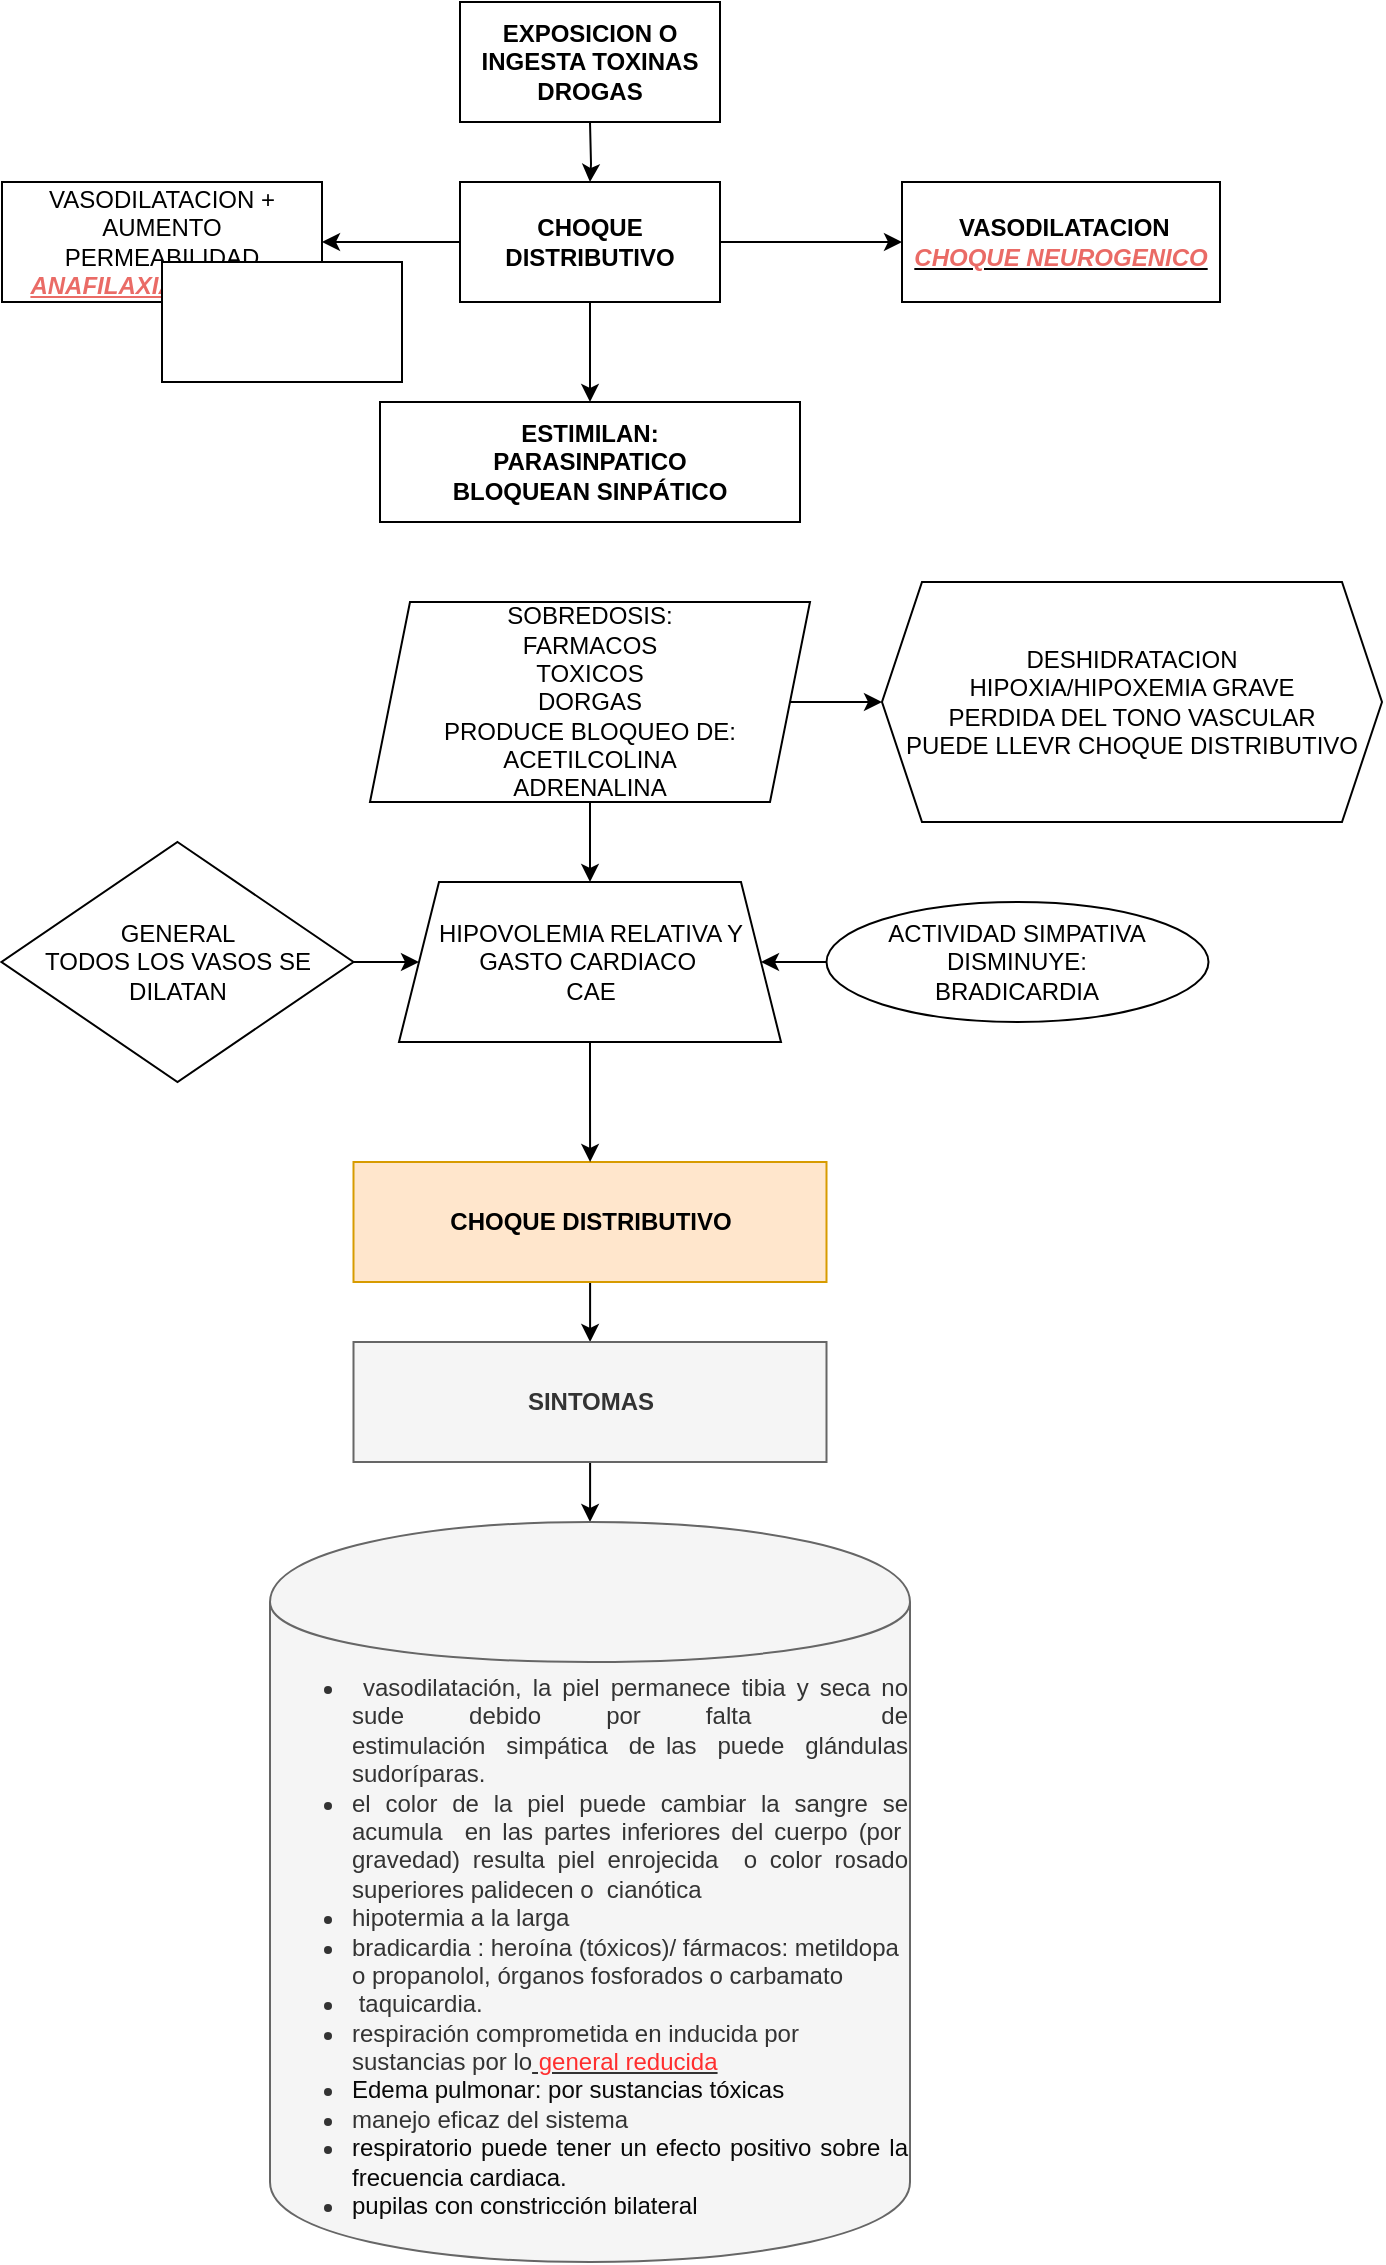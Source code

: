 <mxfile version="14.9.3" type="github">
  <diagram id="8tbKy97IGsQ9ciRFXvJA" name="Page-1">
    <mxGraphModel dx="868" dy="537" grid="1" gridSize="10" guides="1" tooltips="1" connect="1" arrows="1" fold="1" page="1" pageScale="1" pageWidth="827" pageHeight="1169" math="0" shadow="0">
      <root>
        <mxCell id="0" />
        <mxCell id="1" parent="0" />
        <mxCell id="9jP5uwK8EiIwHMqEGJkS-6" value="" style="edgeStyle=orthogonalEdgeStyle;rounded=0;orthogonalLoop=1;jettySize=auto;html=1;" parent="1" source="9jP5uwK8EiIwHMqEGJkS-3" target="9jP5uwK8EiIwHMqEGJkS-5" edge="1">
          <mxGeometry relative="1" as="geometry" />
        </mxCell>
        <mxCell id="9jP5uwK8EiIwHMqEGJkS-8" value="" style="edgeStyle=orthogonalEdgeStyle;rounded=0;orthogonalLoop=1;jettySize=auto;html=1;" parent="1" source="9jP5uwK8EiIwHMqEGJkS-3" target="9jP5uwK8EiIwHMqEGJkS-7" edge="1">
          <mxGeometry relative="1" as="geometry" />
        </mxCell>
        <mxCell id="9jP5uwK8EiIwHMqEGJkS-16" value="" style="edgeStyle=orthogonalEdgeStyle;rounded=0;orthogonalLoop=1;jettySize=auto;html=1;" parent="1" source="9jP5uwK8EiIwHMqEGJkS-3" target="9jP5uwK8EiIwHMqEGJkS-15" edge="1">
          <mxGeometry relative="1" as="geometry" />
        </mxCell>
        <mxCell id="9jP5uwK8EiIwHMqEGJkS-3" value="&lt;b&gt;CHOQUE DISTRIBUTIVO&lt;/b&gt;" style="whiteSpace=wrap;html=1;" parent="1" vertex="1">
          <mxGeometry x="349" y="90" width="130" height="60" as="geometry" />
        </mxCell>
        <mxCell id="9jP5uwK8EiIwHMqEGJkS-5" value="&lt;b&gt;&amp;nbsp;VASODILATACION&lt;br&gt;&lt;i&gt;&lt;u&gt;&lt;font color=&quot;#ea6b66&quot;&gt;CHOQUE NEUROGENICO&lt;/font&gt;&lt;/u&gt;&lt;/i&gt;&lt;br&gt;&lt;/b&gt;" style="whiteSpace=wrap;html=1;" parent="1" vertex="1">
          <mxGeometry x="570" y="90" width="159" height="60" as="geometry" />
        </mxCell>
        <mxCell id="9jP5uwK8EiIwHMqEGJkS-7" value="VASODILATACION + AUMENTO PERMEABILIDAD&lt;br&gt;&lt;i&gt;&lt;font color=&quot;#ea6b66&quot;&gt;&lt;b&gt;&lt;u&gt;ANAFILAXIA O SEPSIS&lt;/u&gt;&lt;/b&gt;&lt;/font&gt;&lt;/i&gt;" style="whiteSpace=wrap;html=1;" parent="1" vertex="1">
          <mxGeometry x="120" y="90" width="160" height="60" as="geometry" />
        </mxCell>
        <mxCell id="9jP5uwK8EiIwHMqEGJkS-14" value="" style="edgeStyle=orthogonalEdgeStyle;rounded=0;orthogonalLoop=1;jettySize=auto;html=1;" parent="1" target="9jP5uwK8EiIwHMqEGJkS-3" edge="1">
          <mxGeometry relative="1" as="geometry">
            <mxPoint x="414" y="60" as="sourcePoint" />
          </mxGeometry>
        </mxCell>
        <mxCell id="9jP5uwK8EiIwHMqEGJkS-12" value="&lt;b&gt;EXPOSICION O INGESTA TOXINAS DROGAS&lt;/b&gt;" style="whiteSpace=wrap;html=1;" parent="1" vertex="1">
          <mxGeometry x="349" width="130" height="60" as="geometry" />
        </mxCell>
        <mxCell id="9jP5uwK8EiIwHMqEGJkS-15" value="&lt;b&gt;ESTIMILAN:&lt;br&gt;PARASINPATICO&lt;br&gt;BLOQUEAN SINPÁTICO&lt;br&gt;&lt;/b&gt;" style="whiteSpace=wrap;html=1;" parent="1" vertex="1">
          <mxGeometry x="309" y="200" width="210" height="60" as="geometry" />
        </mxCell>
        <mxCell id="9jP5uwK8EiIwHMqEGJkS-43" value="" style="edgeStyle=orthogonalEdgeStyle;rounded=0;orthogonalLoop=1;jettySize=auto;html=1;" parent="1" source="9jP5uwK8EiIwHMqEGJkS-18" target="9jP5uwK8EiIwHMqEGJkS-42" edge="1">
          <mxGeometry relative="1" as="geometry" />
        </mxCell>
        <mxCell id="9jP5uwK8EiIwHMqEGJkS-18" value="&lt;b&gt;CHOQUE DISTRIBUTIVO&lt;/b&gt;" style="whiteSpace=wrap;html=1;fillColor=#ffe6cc;strokeColor=#d79b00;" parent="1" vertex="1">
          <mxGeometry x="295.75" y="580" width="236.5" height="60" as="geometry" />
        </mxCell>
        <mxCell id="9jP5uwK8EiIwHMqEGJkS-35" value="" style="edgeStyle=orthogonalEdgeStyle;rounded=0;orthogonalLoop=1;jettySize=auto;html=1;" parent="1" source="9jP5uwK8EiIwHMqEGJkS-19" target="9jP5uwK8EiIwHMqEGJkS-23" edge="1">
          <mxGeometry relative="1" as="geometry" />
        </mxCell>
        <mxCell id="9jP5uwK8EiIwHMqEGJkS-19" value="GENERAL&lt;br&gt;TODOS LOS VASOS SE DILATAN" style="rhombus;whiteSpace=wrap;html=1;" parent="1" vertex="1">
          <mxGeometry x="119.75" y="420" width="176" height="120" as="geometry" />
        </mxCell>
        <mxCell id="9jP5uwK8EiIwHMqEGJkS-36" value="" style="edgeStyle=orthogonalEdgeStyle;rounded=0;orthogonalLoop=1;jettySize=auto;html=1;" parent="1" source="9jP5uwK8EiIwHMqEGJkS-23" target="9jP5uwK8EiIwHMqEGJkS-18" edge="1">
          <mxGeometry relative="1" as="geometry" />
        </mxCell>
        <mxCell id="9jP5uwK8EiIwHMqEGJkS-23" value="HIPOVOLEMIA RELATIVA Y &lt;br&gt;GASTO CARDIACO&amp;nbsp;&lt;br&gt;CAE" style="shape=trapezoid;perimeter=trapezoidPerimeter;whiteSpace=wrap;html=1;fixedSize=1;" parent="1" vertex="1">
          <mxGeometry x="318.5" y="440" width="191" height="80" as="geometry" />
        </mxCell>
        <mxCell id="9jP5uwK8EiIwHMqEGJkS-34" value="" style="edgeStyle=orthogonalEdgeStyle;rounded=0;orthogonalLoop=1;jettySize=auto;html=1;" parent="1" source="9jP5uwK8EiIwHMqEGJkS-26" target="9jP5uwK8EiIwHMqEGJkS-23" edge="1">
          <mxGeometry relative="1" as="geometry" />
        </mxCell>
        <mxCell id="9jP5uwK8EiIwHMqEGJkS-26" value="ACTIVIDAD SIMPATIVA DISMINUYE:&lt;br&gt;BRADICARDIA" style="ellipse;whiteSpace=wrap;html=1;" parent="1" vertex="1">
          <mxGeometry x="532.25" y="450" width="191" height="60" as="geometry" />
        </mxCell>
        <mxCell id="9jP5uwK8EiIwHMqEGJkS-39" value="" style="edgeStyle=orthogonalEdgeStyle;rounded=0;orthogonalLoop=1;jettySize=auto;html=1;" parent="1" source="9jP5uwK8EiIwHMqEGJkS-38" target="9jP5uwK8EiIwHMqEGJkS-23" edge="1">
          <mxGeometry relative="1" as="geometry" />
        </mxCell>
        <mxCell id="9jP5uwK8EiIwHMqEGJkS-41" value="" style="edgeStyle=orthogonalEdgeStyle;rounded=0;orthogonalLoop=1;jettySize=auto;html=1;" parent="1" source="9jP5uwK8EiIwHMqEGJkS-38" target="9jP5uwK8EiIwHMqEGJkS-40" edge="1">
          <mxGeometry relative="1" as="geometry" />
        </mxCell>
        <mxCell id="9jP5uwK8EiIwHMqEGJkS-38" value="SOBREDOSIS:&lt;br&gt;FARMACOS&lt;br&gt;TOXICOS&lt;br&gt;DORGAS&lt;br&gt;PRODUCE BLOQUEO DE:&lt;br&gt;ACETILCOLINA&lt;br&gt;ADRENALINA" style="shape=parallelogram;perimeter=parallelogramPerimeter;whiteSpace=wrap;html=1;fixedSize=1;" parent="1" vertex="1">
          <mxGeometry x="304" y="300" width="220" height="100" as="geometry" />
        </mxCell>
        <mxCell id="9jP5uwK8EiIwHMqEGJkS-40" value="DESHIDRATACION&lt;br&gt;HIPOXIA/HIPOXEMIA GRAVE&lt;br&gt;PERDIDA DEL TONO VASCULAR&lt;br&gt;PUEDE LLEVR CHOQUE DISTRIBUTIVO" style="shape=hexagon;perimeter=hexagonPerimeter2;whiteSpace=wrap;html=1;fixedSize=1;" parent="1" vertex="1">
          <mxGeometry x="560" y="290" width="250" height="120" as="geometry" />
        </mxCell>
        <mxCell id="9jP5uwK8EiIwHMqEGJkS-45" value="" style="edgeStyle=orthogonalEdgeStyle;rounded=0;orthogonalLoop=1;jettySize=auto;html=1;" parent="1" source="9jP5uwK8EiIwHMqEGJkS-42" target="9jP5uwK8EiIwHMqEGJkS-44" edge="1">
          <mxGeometry relative="1" as="geometry" />
        </mxCell>
        <mxCell id="9jP5uwK8EiIwHMqEGJkS-42" value="&lt;b&gt;SINTOMAS&lt;/b&gt;" style="whiteSpace=wrap;html=1;fillColor=#f5f5f5;strokeColor=#666666;fontColor=#333333;" parent="1" vertex="1">
          <mxGeometry x="295.75" y="670" width="236.5" height="60" as="geometry" />
        </mxCell>
        <mxCell id="9jP5uwK8EiIwHMqEGJkS-44" value="&lt;div&gt;&lt;br&gt;&lt;/div&gt;&lt;ul&gt;&lt;li style=&quot;text-align: justify&quot;&gt;&amp;nbsp;vasodilatación, la piel permanece tibia y seca no sude&amp;nbsp;debido por falta&amp;nbsp;&amp;nbsp;de estimulación&amp;nbsp;&amp;nbsp;simpática&amp;nbsp;&amp;nbsp;de las&amp;nbsp;&amp;nbsp;puede&amp;nbsp;&amp;nbsp;glándulas sudoríparas.&lt;/li&gt;&lt;li style=&quot;text-align: justify&quot;&gt;&lt;span style=&quot;text-align: left&quot;&gt;el color de la piel puede cambiar la sangre se acumula&amp;nbsp;&amp;nbsp;en las partes inferiores del cuerpo (por&amp;nbsp; gravedad) resulta piel enrojecida&amp;nbsp;&amp;nbsp;o color rosado superiores palidecen o&amp;nbsp; cianótica&lt;/span&gt;&lt;/li&gt;&lt;li style=&quot;text-align: left&quot;&gt;hipotermia a la larga&lt;/li&gt;&lt;li style=&quot;text-align: left&quot;&gt;bradicardia : heroína (tóxicos)/ fármacos: metildopa o propanolol, órganos fosforados o carbamato&lt;/li&gt;&lt;li style=&quot;text-align: left&quot;&gt;&amp;nbsp;taquicardia.&lt;/li&gt;&lt;li style=&quot;text-align: left&quot;&gt;respiración comprometida en inducida por sustancias por lo&lt;u&gt;&lt;font color=&quot;#ff2e2e&quot;&gt; general reducida&lt;/font&gt;&lt;/u&gt;&lt;/li&gt;&lt;li style=&quot;text-align: left&quot;&gt;&lt;font color=&quot;#080808&quot;&gt;Edema pulmonar: por sustancias&amp;nbsp;tóxicas&lt;/font&gt;&lt;/li&gt;&lt;li style=&quot;text-align: left&quot;&gt;manejo eficaz del sistema&lt;font color=&quot;#080808&quot;&gt;&lt;/font&gt;&lt;/li&gt;&lt;li style=&quot;text-align: justify&quot;&gt;&lt;font color=&quot;#080808&quot;&gt;respiratorio puede tener un efecto positivo sobre la frecuencia cardiaca.&lt;/font&gt;&lt;/li&gt;&lt;li style=&quot;text-align: left&quot;&gt;&lt;font color=&quot;#080808&quot;&gt;pupilas con constricción bilateral&lt;br&gt;&lt;/font&gt;&lt;/li&gt;&lt;/ul&gt;" style="shape=cylinder;whiteSpace=wrap;html=1;boundedLbl=1;backgroundOutline=1;fontColor=#333333;strokeColor=#666666;fillColor=#f5f5f5;" parent="1" vertex="1">
          <mxGeometry x="254" y="760" width="320" height="370" as="geometry" />
        </mxCell>
        <mxCell id="hFNgr4Zxupbru4JH5FeO-1" value="" style="whiteSpace=wrap;html=1;" vertex="1" parent="1">
          <mxGeometry x="200" y="130" width="120" height="60" as="geometry" />
        </mxCell>
      </root>
    </mxGraphModel>
  </diagram>
</mxfile>
